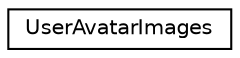 digraph "Graphical Class Hierarchy"
{
 // INTERACTIVE_SVG=YES
 // LATEX_PDF_SIZE
  edge [fontname="Helvetica",fontsize="10",labelfontname="Helvetica",labelfontsize="10"];
  node [fontname="Helvetica",fontsize="10",shape=record];
  rankdir="LR";
  Node0 [label="UserAvatarImages",height=0.2,width=0.4,color="black", fillcolor="white", style="filled",URL="$class_user_avatar_images.html",tooltip=" "];
}
